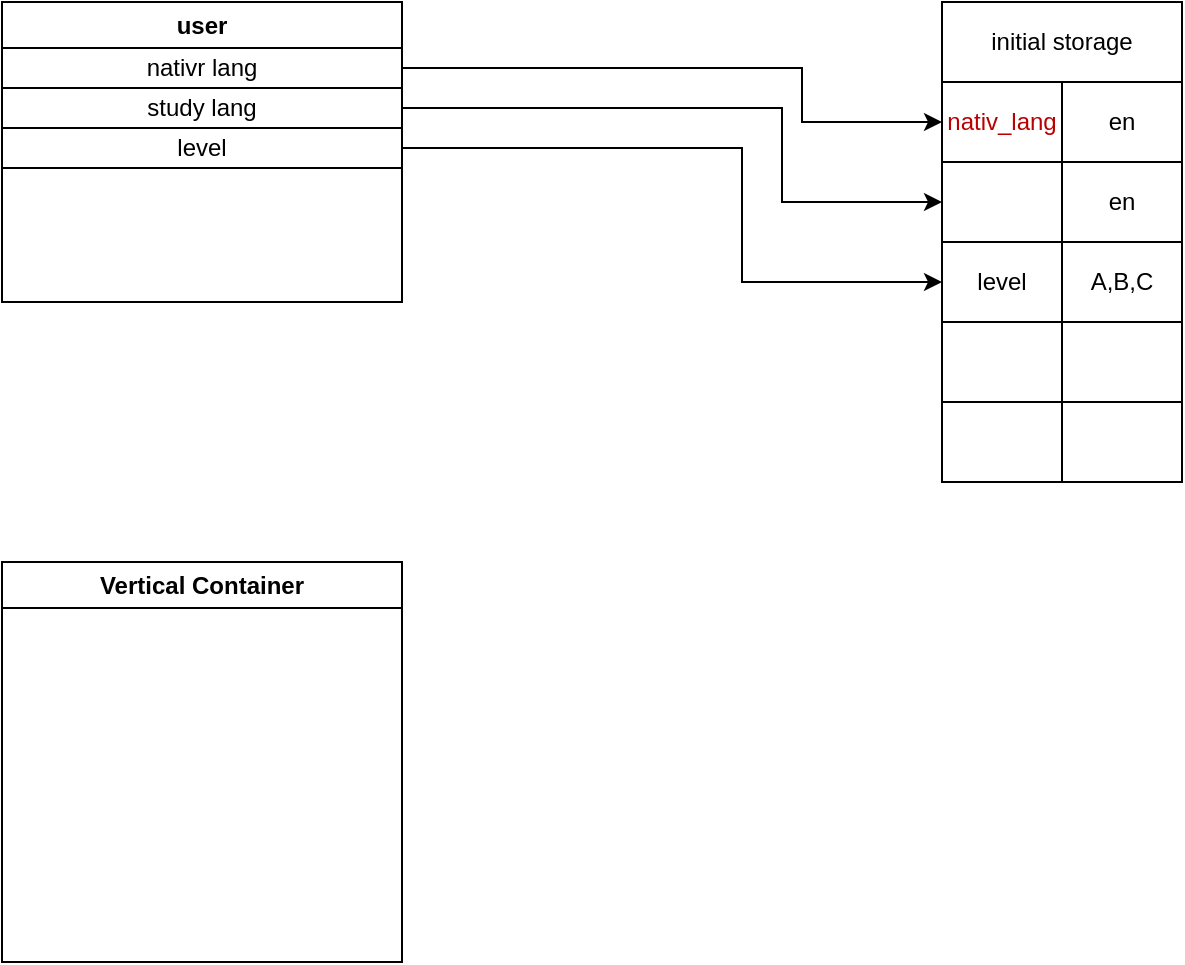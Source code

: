 <mxfile version="26.2.14">
  <diagram id="C5RBs43oDa-KdzZeNtuy" name="Page-1">
    <mxGraphModel dx="1810" dy="1605" grid="1" gridSize="10" guides="1" tooltips="1" connect="1" arrows="1" fold="1" page="1" pageScale="1" pageWidth="827" pageHeight="1169" math="0" shadow="0">
      <root>
        <mxCell id="WIyWlLk6GJQsqaUBKTNV-0" />
        <mxCell id="WIyWlLk6GJQsqaUBKTNV-1" parent="WIyWlLk6GJQsqaUBKTNV-0" />
        <mxCell id="-mYZi2nTDg7IoqrMFamv-60" value="user" style="swimlane;whiteSpace=wrap;html=1;" vertex="1" parent="WIyWlLk6GJQsqaUBKTNV-1">
          <mxGeometry x="-690" y="-1110" width="200" height="150" as="geometry" />
        </mxCell>
        <mxCell id="-mYZi2nTDg7IoqrMFamv-64" value="nativr lang" style="whiteSpace=wrap;html=1;" vertex="1" parent="-mYZi2nTDg7IoqrMFamv-60">
          <mxGeometry y="23" width="200" height="20" as="geometry" />
        </mxCell>
        <mxCell id="-mYZi2nTDg7IoqrMFamv-85" value="study lang" style="whiteSpace=wrap;html=1;" vertex="1" parent="-mYZi2nTDg7IoqrMFamv-60">
          <mxGeometry y="43" width="200" height="20" as="geometry" />
        </mxCell>
        <mxCell id="-mYZi2nTDg7IoqrMFamv-87" value="level" style="whiteSpace=wrap;html=1;" vertex="1" parent="-mYZi2nTDg7IoqrMFamv-60">
          <mxGeometry y="63" width="200" height="20" as="geometry" />
        </mxCell>
        <mxCell id="-mYZi2nTDg7IoqrMFamv-65" style="edgeStyle=orthogonalEdgeStyle;rounded=0;orthogonalLoop=1;jettySize=auto;html=1;" edge="1" parent="WIyWlLk6GJQsqaUBKTNV-1" source="-mYZi2nTDg7IoqrMFamv-64" target="-mYZi2nTDg7IoqrMFamv-70">
          <mxGeometry relative="1" as="geometry">
            <mxPoint x="-230" y="-1030" as="targetPoint" />
            <Array as="points">
              <mxPoint x="-290" y="-1077" />
              <mxPoint x="-290" y="-1050" />
            </Array>
          </mxGeometry>
        </mxCell>
        <mxCell id="-mYZi2nTDg7IoqrMFamv-66" value="" style="shape=table;startSize=0;container=1;collapsible=0;childLayout=tableLayout;" vertex="1" parent="WIyWlLk6GJQsqaUBKTNV-1">
          <mxGeometry x="-220" y="-1110" width="120" height="240" as="geometry" />
        </mxCell>
        <mxCell id="-mYZi2nTDg7IoqrMFamv-67" value="" style="shape=tableRow;horizontal=0;startSize=0;swimlaneHead=0;swimlaneBody=0;strokeColor=inherit;top=0;left=0;bottom=0;right=0;collapsible=0;dropTarget=0;fillColor=none;points=[[0,0.5],[1,0.5]];portConstraint=eastwest;" vertex="1" parent="-mYZi2nTDg7IoqrMFamv-66">
          <mxGeometry width="120" height="40" as="geometry" />
        </mxCell>
        <mxCell id="-mYZi2nTDg7IoqrMFamv-68" value="initial storage" style="shape=partialRectangle;html=1;whiteSpace=wrap;connectable=0;strokeColor=inherit;overflow=hidden;fillColor=none;top=0;left=0;bottom=0;right=0;pointerEvents=1;rowspan=1;colspan=2;" vertex="1" parent="-mYZi2nTDg7IoqrMFamv-67">
          <mxGeometry width="120" height="40" as="geometry">
            <mxRectangle width="60" height="40" as="alternateBounds" />
          </mxGeometry>
        </mxCell>
        <mxCell id="-mYZi2nTDg7IoqrMFamv-69" value="" style="shape=partialRectangle;html=1;whiteSpace=wrap;connectable=0;strokeColor=inherit;overflow=hidden;fillColor=none;top=0;left=0;bottom=0;right=0;pointerEvents=1;" vertex="1" visible="0" parent="-mYZi2nTDg7IoqrMFamv-67">
          <mxGeometry x="60" width="60" height="40" as="geometry">
            <mxRectangle width="60" height="40" as="alternateBounds" />
          </mxGeometry>
        </mxCell>
        <mxCell id="-mYZi2nTDg7IoqrMFamv-70" value="" style="shape=tableRow;horizontal=0;startSize=0;swimlaneHead=0;swimlaneBody=0;strokeColor=inherit;top=0;left=0;bottom=0;right=0;collapsible=0;dropTarget=0;fillColor=none;points=[[0,0.5],[1,0.5]];portConstraint=eastwest;" vertex="1" parent="-mYZi2nTDg7IoqrMFamv-66">
          <mxGeometry y="40" width="120" height="40" as="geometry" />
        </mxCell>
        <mxCell id="-mYZi2nTDg7IoqrMFamv-71" value="&lt;font style=&quot;color: light-dark(rgb(186, 0, 0), rgb(255, 0, 0));&quot;&gt;nativ_lang&lt;/font&gt;" style="shape=partialRectangle;html=1;whiteSpace=wrap;connectable=0;strokeColor=inherit;overflow=hidden;fillColor=none;top=0;left=0;bottom=0;right=0;pointerEvents=1;" vertex="1" parent="-mYZi2nTDg7IoqrMFamv-70">
          <mxGeometry width="60" height="40" as="geometry">
            <mxRectangle width="60" height="40" as="alternateBounds" />
          </mxGeometry>
        </mxCell>
        <mxCell id="-mYZi2nTDg7IoqrMFamv-72" value="en" style="shape=partialRectangle;html=1;whiteSpace=wrap;connectable=0;strokeColor=inherit;overflow=hidden;fillColor=none;top=0;left=0;bottom=0;right=0;pointerEvents=1;" vertex="1" parent="-mYZi2nTDg7IoqrMFamv-70">
          <mxGeometry x="60" width="60" height="40" as="geometry">
            <mxRectangle width="60" height="40" as="alternateBounds" />
          </mxGeometry>
        </mxCell>
        <mxCell id="-mYZi2nTDg7IoqrMFamv-73" value="" style="shape=tableRow;horizontal=0;startSize=0;swimlaneHead=0;swimlaneBody=0;strokeColor=inherit;top=0;left=0;bottom=0;right=0;collapsible=0;dropTarget=0;fillColor=none;points=[[0,0.5],[1,0.5]];portConstraint=eastwest;" vertex="1" parent="-mYZi2nTDg7IoqrMFamv-66">
          <mxGeometry y="80" width="120" height="40" as="geometry" />
        </mxCell>
        <mxCell id="-mYZi2nTDg7IoqrMFamv-74" value="&lt;font style=&quot;color: light-dark(transparent, rgb(255, 0, 0));&quot;&gt;study_lang&lt;/font&gt;" style="shape=partialRectangle;html=1;whiteSpace=wrap;connectable=0;strokeColor=inherit;overflow=hidden;fillColor=none;top=0;left=0;bottom=0;right=0;pointerEvents=1;" vertex="1" parent="-mYZi2nTDg7IoqrMFamv-73">
          <mxGeometry width="60" height="40" as="geometry">
            <mxRectangle width="60" height="40" as="alternateBounds" />
          </mxGeometry>
        </mxCell>
        <mxCell id="-mYZi2nTDg7IoqrMFamv-75" value="en" style="shape=partialRectangle;html=1;whiteSpace=wrap;connectable=0;strokeColor=inherit;overflow=hidden;fillColor=none;top=0;left=0;bottom=0;right=0;pointerEvents=1;" vertex="1" parent="-mYZi2nTDg7IoqrMFamv-73">
          <mxGeometry x="60" width="60" height="40" as="geometry">
            <mxRectangle width="60" height="40" as="alternateBounds" />
          </mxGeometry>
        </mxCell>
        <mxCell id="-mYZi2nTDg7IoqrMFamv-76" value="" style="shape=tableRow;horizontal=0;startSize=0;swimlaneHead=0;swimlaneBody=0;strokeColor=inherit;top=0;left=0;bottom=0;right=0;collapsible=0;dropTarget=0;fillColor=none;points=[[0,0.5],[1,0.5]];portConstraint=eastwest;" vertex="1" parent="-mYZi2nTDg7IoqrMFamv-66">
          <mxGeometry y="120" width="120" height="40" as="geometry" />
        </mxCell>
        <mxCell id="-mYZi2nTDg7IoqrMFamv-77" value="&lt;font style=&quot;color: light-dark(rgb(0, 0, 0), rgb(255, 51, 51));&quot;&gt;level&lt;/font&gt;" style="shape=partialRectangle;html=1;whiteSpace=wrap;connectable=0;strokeColor=inherit;overflow=hidden;fillColor=none;top=0;left=0;bottom=0;right=0;pointerEvents=1;" vertex="1" parent="-mYZi2nTDg7IoqrMFamv-76">
          <mxGeometry width="60" height="40" as="geometry">
            <mxRectangle width="60" height="40" as="alternateBounds" />
          </mxGeometry>
        </mxCell>
        <mxCell id="-mYZi2nTDg7IoqrMFamv-78" value="A,B,C" style="shape=partialRectangle;html=1;whiteSpace=wrap;connectable=0;strokeColor=inherit;overflow=hidden;fillColor=none;top=0;left=0;bottom=0;right=0;pointerEvents=1;" vertex="1" parent="-mYZi2nTDg7IoqrMFamv-76">
          <mxGeometry x="60" width="60" height="40" as="geometry">
            <mxRectangle width="60" height="40" as="alternateBounds" />
          </mxGeometry>
        </mxCell>
        <mxCell id="-mYZi2nTDg7IoqrMFamv-79" value="" style="shape=tableRow;horizontal=0;startSize=0;swimlaneHead=0;swimlaneBody=0;strokeColor=inherit;top=0;left=0;bottom=0;right=0;collapsible=0;dropTarget=0;fillColor=none;points=[[0,0.5],[1,0.5]];portConstraint=eastwest;" vertex="1" parent="-mYZi2nTDg7IoqrMFamv-66">
          <mxGeometry y="160" width="120" height="40" as="geometry" />
        </mxCell>
        <mxCell id="-mYZi2nTDg7IoqrMFamv-80" value="" style="shape=partialRectangle;html=1;whiteSpace=wrap;connectable=0;strokeColor=inherit;overflow=hidden;fillColor=none;top=0;left=0;bottom=0;right=0;pointerEvents=1;" vertex="1" parent="-mYZi2nTDg7IoqrMFamv-79">
          <mxGeometry width="60" height="40" as="geometry">
            <mxRectangle width="60" height="40" as="alternateBounds" />
          </mxGeometry>
        </mxCell>
        <mxCell id="-mYZi2nTDg7IoqrMFamv-81" value="" style="shape=partialRectangle;html=1;whiteSpace=wrap;connectable=0;strokeColor=inherit;overflow=hidden;fillColor=none;top=0;left=0;bottom=0;right=0;pointerEvents=1;" vertex="1" parent="-mYZi2nTDg7IoqrMFamv-79">
          <mxGeometry x="60" width="60" height="40" as="geometry">
            <mxRectangle width="60" height="40" as="alternateBounds" />
          </mxGeometry>
        </mxCell>
        <mxCell id="-mYZi2nTDg7IoqrMFamv-82" value="" style="shape=tableRow;horizontal=0;startSize=0;swimlaneHead=0;swimlaneBody=0;strokeColor=inherit;top=0;left=0;bottom=0;right=0;collapsible=0;dropTarget=0;fillColor=none;points=[[0,0.5],[1,0.5]];portConstraint=eastwest;" vertex="1" parent="-mYZi2nTDg7IoqrMFamv-66">
          <mxGeometry y="200" width="120" height="40" as="geometry" />
        </mxCell>
        <mxCell id="-mYZi2nTDg7IoqrMFamv-83" value="" style="shape=partialRectangle;html=1;whiteSpace=wrap;connectable=0;strokeColor=inherit;overflow=hidden;fillColor=none;top=0;left=0;bottom=0;right=0;pointerEvents=1;" vertex="1" parent="-mYZi2nTDg7IoqrMFamv-82">
          <mxGeometry width="60" height="40" as="geometry">
            <mxRectangle width="60" height="40" as="alternateBounds" />
          </mxGeometry>
        </mxCell>
        <mxCell id="-mYZi2nTDg7IoqrMFamv-84" value="" style="shape=partialRectangle;html=1;whiteSpace=wrap;connectable=0;strokeColor=inherit;overflow=hidden;fillColor=none;top=0;left=0;bottom=0;right=0;pointerEvents=1;" vertex="1" parent="-mYZi2nTDg7IoqrMFamv-82">
          <mxGeometry x="60" width="60" height="40" as="geometry">
            <mxRectangle width="60" height="40" as="alternateBounds" />
          </mxGeometry>
        </mxCell>
        <mxCell id="-mYZi2nTDg7IoqrMFamv-86" style="edgeStyle=orthogonalEdgeStyle;rounded=0;orthogonalLoop=1;jettySize=auto;html=1;entryX=0;entryY=0.5;entryDx=0;entryDy=0;" edge="1" parent="WIyWlLk6GJQsqaUBKTNV-1" source="-mYZi2nTDg7IoqrMFamv-85" target="-mYZi2nTDg7IoqrMFamv-73">
          <mxGeometry relative="1" as="geometry">
            <Array as="points">
              <mxPoint x="-300" y="-1057" />
              <mxPoint x="-300" y="-1010" />
            </Array>
          </mxGeometry>
        </mxCell>
        <mxCell id="-mYZi2nTDg7IoqrMFamv-88" style="edgeStyle=orthogonalEdgeStyle;rounded=0;orthogonalLoop=1;jettySize=auto;html=1;" edge="1" parent="WIyWlLk6GJQsqaUBKTNV-1" source="-mYZi2nTDg7IoqrMFamv-87" target="-mYZi2nTDg7IoqrMFamv-76">
          <mxGeometry relative="1" as="geometry">
            <Array as="points">
              <mxPoint x="-320" y="-1037" />
              <mxPoint x="-320" y="-970" />
            </Array>
          </mxGeometry>
        </mxCell>
        <mxCell id="-mYZi2nTDg7IoqrMFamv-89" value="Vertical Container" style="swimlane;whiteSpace=wrap;html=1;" vertex="1" parent="WIyWlLk6GJQsqaUBKTNV-1">
          <mxGeometry x="-690" y="-830" width="200" height="200" as="geometry" />
        </mxCell>
      </root>
    </mxGraphModel>
  </diagram>
</mxfile>
